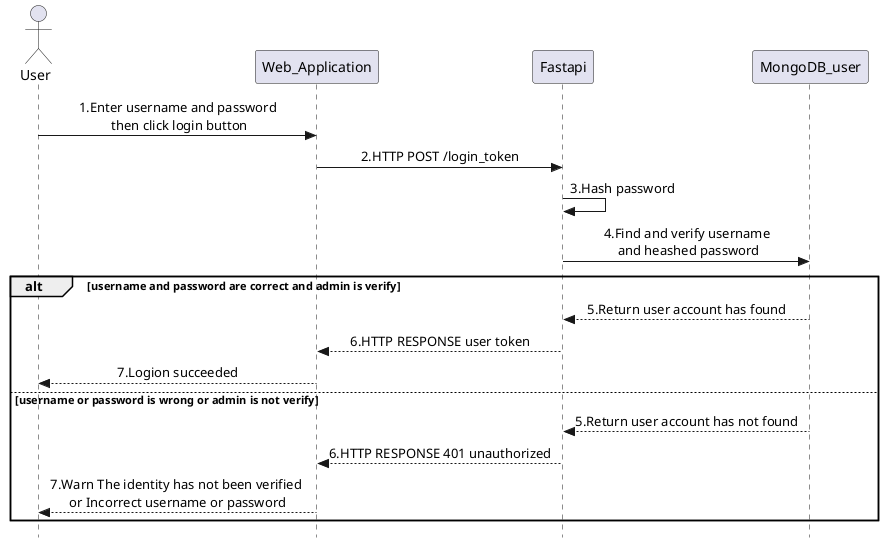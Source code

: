 @startuml Roof_Surface_Login
skinparam Style strictuml
skinparam SequenceMessageAlignment center
actor User as user
participant Web_Application as web_app
participant Fastapi as fastapi
participant MongoDB_user as userdb
user -> web_app : 1.Enter username and password\n then click login button
web_app -> fastapi : 2.HTTP POST /login_token  
fastapi -> fastapi :3.Hash password
fastapi -> userdb : 4.Find and verify username\n and heashed password
alt username and password are correct and admin is verify
    userdb --> fastapi : 5.Return user account has found
    fastapi --> web_app : 6.HTTP RESPONSE user token
    web_app --> user : 7.Logion succeeded
else username or password is wrong or admin is not verify
    userdb --> fastapi : 5.Return user account has not found
    fastapi --> web_app : 6.HTTP RESPONSE 401 unauthorized
    web_app --> user : 7.Warn The identity has not been verified \nor Incorrect username or password
end
@enduml